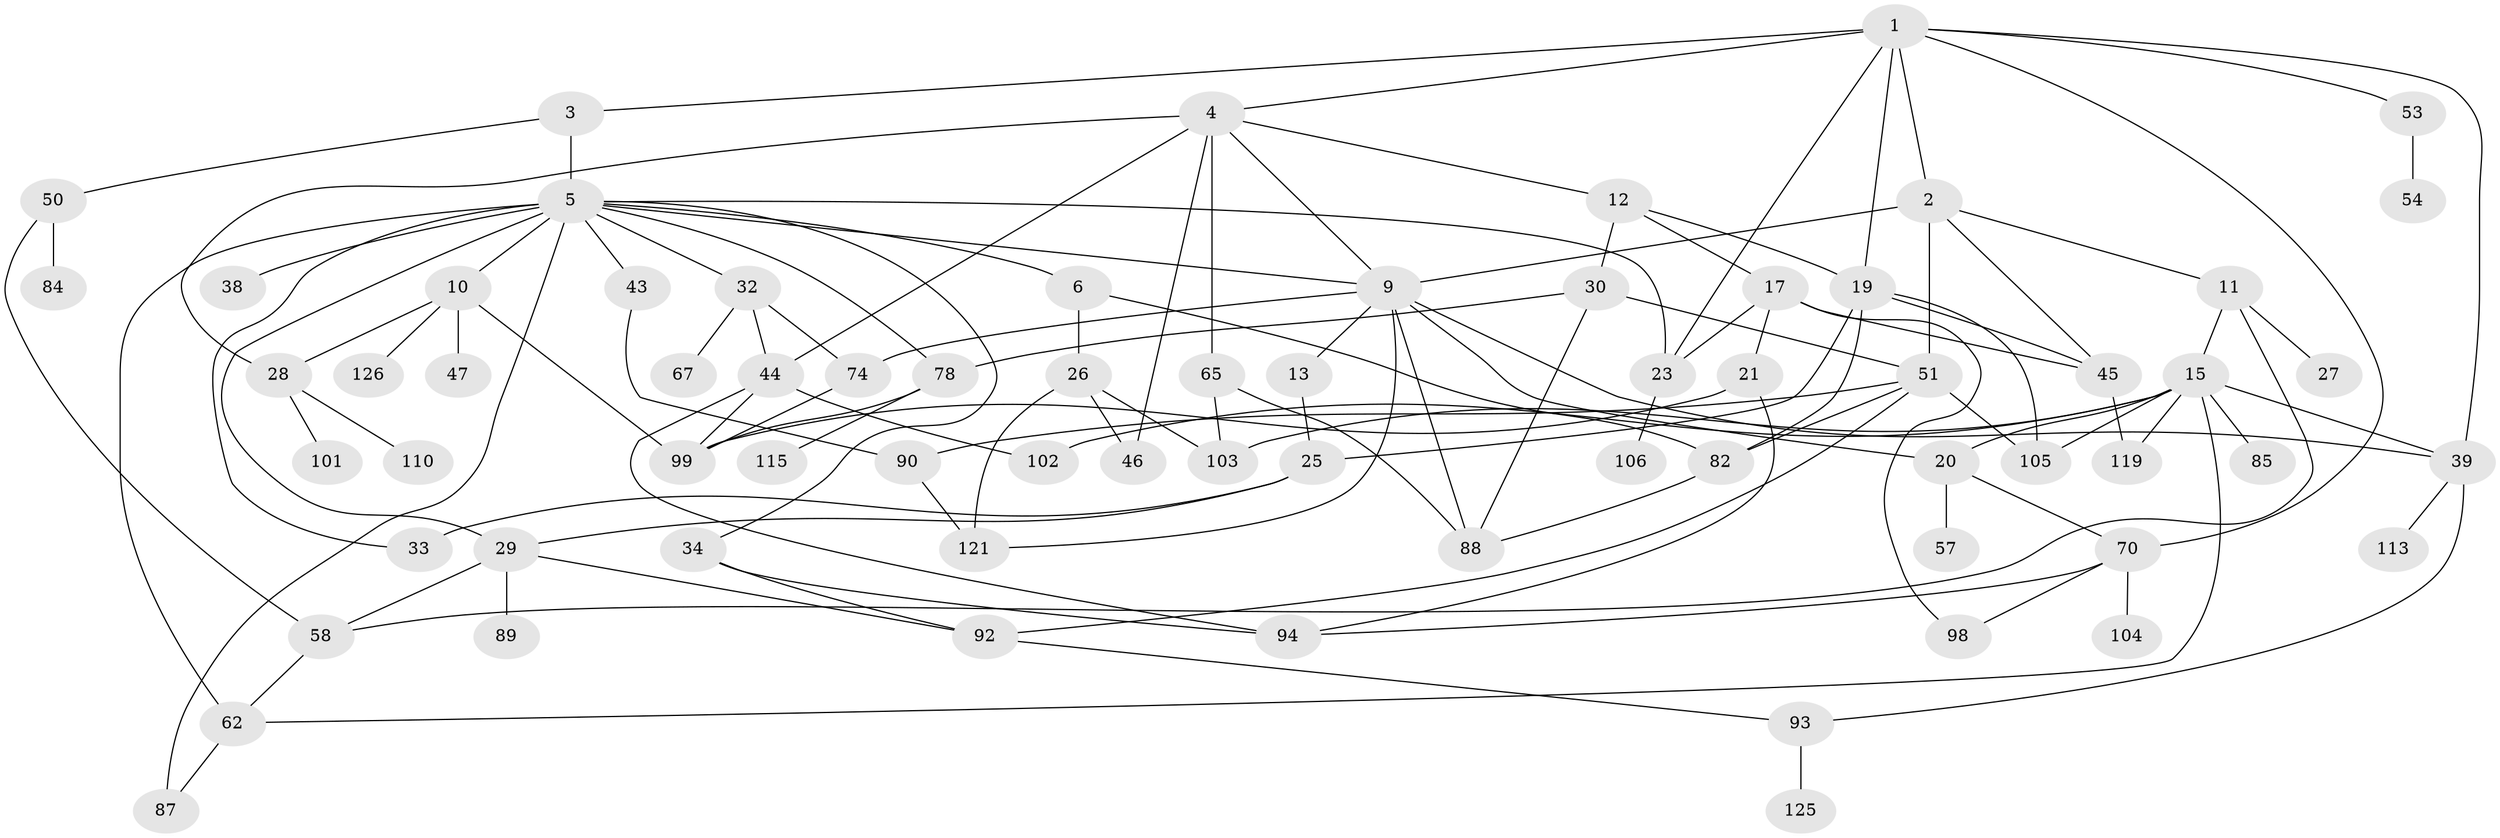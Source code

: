 // original degree distribution, {8: 0.014285714285714285, 5: 0.07857142857142857, 3: 0.21428571428571427, 4: 0.16428571428571428, 6: 0.02857142857142857, 2: 0.2785714285714286, 1: 0.22142857142857142}
// Generated by graph-tools (version 1.1) at 2025/13/03/09/25 04:13:26]
// undirected, 70 vertices, 119 edges
graph export_dot {
graph [start="1"]
  node [color=gray90,style=filled];
  1;
  2;
  3;
  4 [super="+8"];
  5 [super="+116+7"];
  6;
  9 [super="+117+14"];
  10 [super="+35"];
  11;
  12;
  13;
  15 [super="+36+133"];
  17;
  19 [super="+71"];
  20 [super="+52"];
  21 [super="+24"];
  23 [super="+31"];
  25;
  26 [super="+73"];
  27;
  28 [super="+49"];
  29 [super="+37+41+120"];
  30 [super="+135+100"];
  32 [super="+55+137"];
  33;
  34 [super="+40"];
  38 [super="+127"];
  39 [super="+66"];
  43;
  44 [super="+63"];
  45 [super="+83+86"];
  46 [super="+59+75"];
  47 [super="+48"];
  50 [super="+64"];
  51 [super="+79+68"];
  53;
  54 [super="+60"];
  57;
  58 [super="+118+107+112"];
  62 [super="+80"];
  65;
  67;
  70 [super="+123+81"];
  74 [super="+108"];
  78;
  82 [super="+97"];
  84 [super="+96"];
  85;
  87;
  88 [super="+91+130"];
  89;
  90;
  92;
  93 [super="+136"];
  94;
  98;
  99 [super="+122"];
  101;
  102 [super="+134"];
  103;
  104;
  105;
  106;
  110;
  113 [super="+124"];
  115;
  119;
  121;
  125;
  126;
  1 -- 2;
  1 -- 3;
  1 -- 4;
  1 -- 19;
  1 -- 53;
  1 -- 70;
  1 -- 23;
  1 -- 39;
  2 -- 11;
  2 -- 51;
  2 -- 45;
  2 -- 9;
  3 -- 5;
  3 -- 50;
  4 -- 28;
  4 -- 65;
  4 -- 44;
  4 -- 9;
  4 -- 12;
  4 -- 46;
  5 -- 6;
  5 -- 23;
  5 -- 43;
  5 -- 87 [weight=2];
  5 -- 9;
  5 -- 33;
  5 -- 62 [weight=2];
  5 -- 32;
  5 -- 34;
  5 -- 38;
  5 -- 10;
  5 -- 78;
  5 -- 29;
  6 -- 26;
  6 -- 82;
  9 -- 13;
  9 -- 20;
  9 -- 88 [weight=2];
  9 -- 121;
  9 -- 39;
  9 -- 74;
  10 -- 47;
  10 -- 28;
  10 -- 99;
  10 -- 126;
  11 -- 15;
  11 -- 27;
  11 -- 58;
  12 -- 17;
  12 -- 30;
  12 -- 19;
  13 -- 25;
  15 -- 102;
  15 -- 103;
  15 -- 39;
  15 -- 20;
  15 -- 85;
  15 -- 119;
  15 -- 62;
  15 -- 105;
  17 -- 21;
  17 -- 45;
  17 -- 98;
  17 -- 23;
  19 -- 25;
  19 -- 105;
  19 -- 82;
  19 -- 45;
  20 -- 57;
  20 -- 70;
  21 -- 99;
  21 -- 94;
  23 -- 106;
  25 -- 29;
  25 -- 33;
  26 -- 121;
  26 -- 46;
  26 -- 103;
  28 -- 101;
  28 -- 110;
  29 -- 92;
  29 -- 89;
  29 -- 58;
  30 -- 51;
  30 -- 78;
  30 -- 88;
  32 -- 44;
  32 -- 67;
  32 -- 74;
  34 -- 92;
  34 -- 94;
  39 -- 113;
  39 -- 93;
  43 -- 90;
  44 -- 102;
  44 -- 94;
  44 -- 99 [weight=2];
  45 -- 119;
  50 -- 58;
  50 -- 84;
  51 -- 105;
  51 -- 82;
  51 -- 90;
  51 -- 92;
  53 -- 54;
  58 -- 62;
  62 -- 87;
  65 -- 103;
  65 -- 88;
  70 -- 104;
  70 -- 98;
  70 -- 94;
  74 -- 99;
  78 -- 99;
  78 -- 115;
  82 -- 88;
  90 -- 121;
  92 -- 93;
  93 -- 125;
}
